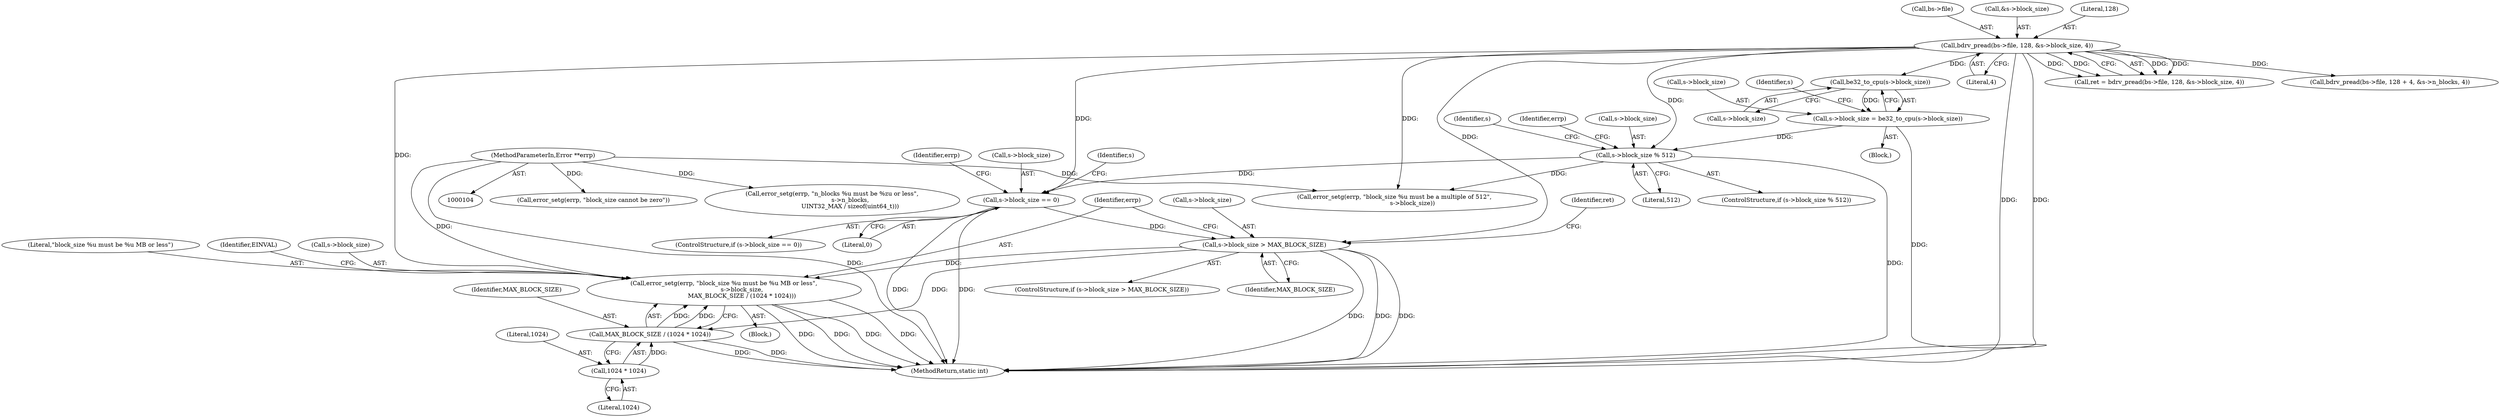 digraph "0_qemu_509a41bab5306181044b5fff02eadf96d9c8676a@pointer" {
"1000191" [label="(Call,error_setg(errp, \"block_size %u must be %u MB or less\",\n                   s->block_size,\n                   MAX_BLOCK_SIZE / (1024 * 1024)))"];
"1000108" [label="(MethodParameterIn,Error **errp)"];
"1000185" [label="(Call,s->block_size > MAX_BLOCK_SIZE)"];
"1000130" [label="(Call,bdrv_pread(bs->file, 128, &s->block_size, 4))"];
"1000172" [label="(Call,s->block_size == 0)"];
"1000156" [label="(Call,s->block_size % 512)"];
"1000147" [label="(Call,s->block_size = be32_to_cpu(s->block_size))"];
"1000151" [label="(Call,be32_to_cpu(s->block_size))"];
"1000197" [label="(Call,MAX_BLOCK_SIZE / (1024 * 1024))"];
"1000199" [label="(Call,1024 * 1024)"];
"1000193" [label="(Literal,\"block_size %u must be %u MB or less\")"];
"1000160" [label="(Literal,512)"];
"1000206" [label="(Identifier,ret)"];
"1000204" [label="(Identifier,EINVAL)"];
"1000185" [label="(Call,s->block_size > MAX_BLOCK_SIZE)"];
"1000157" [label="(Call,s->block_size)"];
"1000151" [label="(Call,be32_to_cpu(s->block_size))"];
"1000187" [label="(Identifier,s)"];
"1000179" [label="(Identifier,errp)"];
"1000147" [label="(Call,s->block_size = be32_to_cpu(s->block_size))"];
"1000148" [label="(Call,s->block_size)"];
"1000172" [label="(Call,s->block_size == 0)"];
"1000158" [label="(Identifier,s)"];
"1000178" [label="(Call,error_setg(errp, \"block_size cannot be zero\"))"];
"1000201" [label="(Literal,1024)"];
"1000130" [label="(Call,bdrv_pread(bs->file, 128, &s->block_size, 4))"];
"1000162" [label="(Call,error_setg(errp, \"block_size %u must be a multiple of 512\",\n                   s->block_size))"];
"1000171" [label="(ControlStructure,if (s->block_size == 0))"];
"1000194" [label="(Call,s->block_size)"];
"1000131" [label="(Call,bs->file)"];
"1000176" [label="(Literal,0)"];
"1000198" [label="(Identifier,MAX_BLOCK_SIZE)"];
"1000135" [label="(Call,&s->block_size)"];
"1000199" [label="(Call,1024 * 1024)"];
"1000156" [label="(Call,s->block_size % 512)"];
"1000200" [label="(Literal,1024)"];
"1000174" [label="(Identifier,s)"];
"1000197" [label="(Call,MAX_BLOCK_SIZE / (1024 * 1024))"];
"1000184" [label="(ControlStructure,if (s->block_size > MAX_BLOCK_SIZE))"];
"1000244" [label="(Call,error_setg(errp, \"n_blocks %u must be %zu or less\",\n                   s->n_blocks,\n                   UINT32_MAX / sizeof(uint64_t)))"];
"1000139" [label="(Literal,4)"];
"1000163" [label="(Identifier,errp)"];
"1000109" [label="(Block,)"];
"1000155" [label="(ControlStructure,if (s->block_size % 512))"];
"1000108" [label="(MethodParameterIn,Error **errp)"];
"1000152" [label="(Call,s->block_size)"];
"1000189" [label="(Identifier,MAX_BLOCK_SIZE)"];
"1000191" [label="(Call,error_setg(errp, \"block_size %u must be %u MB or less\",\n                   s->block_size,\n                   MAX_BLOCK_SIZE / (1024 * 1024)))"];
"1000300" [label="(MethodReturn,static int)"];
"1000186" [label="(Call,s->block_size)"];
"1000173" [label="(Call,s->block_size)"];
"1000128" [label="(Call,ret = bdrv_pread(bs->file, 128, &s->block_size, 4))"];
"1000190" [label="(Block,)"];
"1000192" [label="(Identifier,errp)"];
"1000207" [label="(Call,bdrv_pread(bs->file, 128 + 4, &s->n_blocks, 4))"];
"1000134" [label="(Literal,128)"];
"1000191" -> "1000190"  [label="AST: "];
"1000191" -> "1000197"  [label="CFG: "];
"1000192" -> "1000191"  [label="AST: "];
"1000193" -> "1000191"  [label="AST: "];
"1000194" -> "1000191"  [label="AST: "];
"1000197" -> "1000191"  [label="AST: "];
"1000204" -> "1000191"  [label="CFG: "];
"1000191" -> "1000300"  [label="DDG: "];
"1000191" -> "1000300"  [label="DDG: "];
"1000191" -> "1000300"  [label="DDG: "];
"1000191" -> "1000300"  [label="DDG: "];
"1000108" -> "1000191"  [label="DDG: "];
"1000185" -> "1000191"  [label="DDG: "];
"1000130" -> "1000191"  [label="DDG: "];
"1000197" -> "1000191"  [label="DDG: "];
"1000197" -> "1000191"  [label="DDG: "];
"1000108" -> "1000104"  [label="AST: "];
"1000108" -> "1000300"  [label="DDG: "];
"1000108" -> "1000162"  [label="DDG: "];
"1000108" -> "1000178"  [label="DDG: "];
"1000108" -> "1000244"  [label="DDG: "];
"1000185" -> "1000184"  [label="AST: "];
"1000185" -> "1000189"  [label="CFG: "];
"1000186" -> "1000185"  [label="AST: "];
"1000189" -> "1000185"  [label="AST: "];
"1000192" -> "1000185"  [label="CFG: "];
"1000206" -> "1000185"  [label="CFG: "];
"1000185" -> "1000300"  [label="DDG: "];
"1000185" -> "1000300"  [label="DDG: "];
"1000185" -> "1000300"  [label="DDG: "];
"1000130" -> "1000185"  [label="DDG: "];
"1000172" -> "1000185"  [label="DDG: "];
"1000185" -> "1000197"  [label="DDG: "];
"1000130" -> "1000128"  [label="AST: "];
"1000130" -> "1000139"  [label="CFG: "];
"1000131" -> "1000130"  [label="AST: "];
"1000134" -> "1000130"  [label="AST: "];
"1000135" -> "1000130"  [label="AST: "];
"1000139" -> "1000130"  [label="AST: "];
"1000128" -> "1000130"  [label="CFG: "];
"1000130" -> "1000300"  [label="DDG: "];
"1000130" -> "1000300"  [label="DDG: "];
"1000130" -> "1000128"  [label="DDG: "];
"1000130" -> "1000128"  [label="DDG: "];
"1000130" -> "1000128"  [label="DDG: "];
"1000130" -> "1000128"  [label="DDG: "];
"1000130" -> "1000151"  [label="DDG: "];
"1000130" -> "1000156"  [label="DDG: "];
"1000130" -> "1000162"  [label="DDG: "];
"1000130" -> "1000172"  [label="DDG: "];
"1000130" -> "1000207"  [label="DDG: "];
"1000172" -> "1000171"  [label="AST: "];
"1000172" -> "1000176"  [label="CFG: "];
"1000173" -> "1000172"  [label="AST: "];
"1000176" -> "1000172"  [label="AST: "];
"1000179" -> "1000172"  [label="CFG: "];
"1000187" -> "1000172"  [label="CFG: "];
"1000172" -> "1000300"  [label="DDG: "];
"1000172" -> "1000300"  [label="DDG: "];
"1000156" -> "1000172"  [label="DDG: "];
"1000156" -> "1000155"  [label="AST: "];
"1000156" -> "1000160"  [label="CFG: "];
"1000157" -> "1000156"  [label="AST: "];
"1000160" -> "1000156"  [label="AST: "];
"1000163" -> "1000156"  [label="CFG: "];
"1000174" -> "1000156"  [label="CFG: "];
"1000156" -> "1000300"  [label="DDG: "];
"1000147" -> "1000156"  [label="DDG: "];
"1000156" -> "1000162"  [label="DDG: "];
"1000147" -> "1000109"  [label="AST: "];
"1000147" -> "1000151"  [label="CFG: "];
"1000148" -> "1000147"  [label="AST: "];
"1000151" -> "1000147"  [label="AST: "];
"1000158" -> "1000147"  [label="CFG: "];
"1000147" -> "1000300"  [label="DDG: "];
"1000151" -> "1000147"  [label="DDG: "];
"1000151" -> "1000152"  [label="CFG: "];
"1000152" -> "1000151"  [label="AST: "];
"1000197" -> "1000199"  [label="CFG: "];
"1000198" -> "1000197"  [label="AST: "];
"1000199" -> "1000197"  [label="AST: "];
"1000197" -> "1000300"  [label="DDG: "];
"1000197" -> "1000300"  [label="DDG: "];
"1000199" -> "1000197"  [label="DDG: "];
"1000199" -> "1000201"  [label="CFG: "];
"1000200" -> "1000199"  [label="AST: "];
"1000201" -> "1000199"  [label="AST: "];
}
